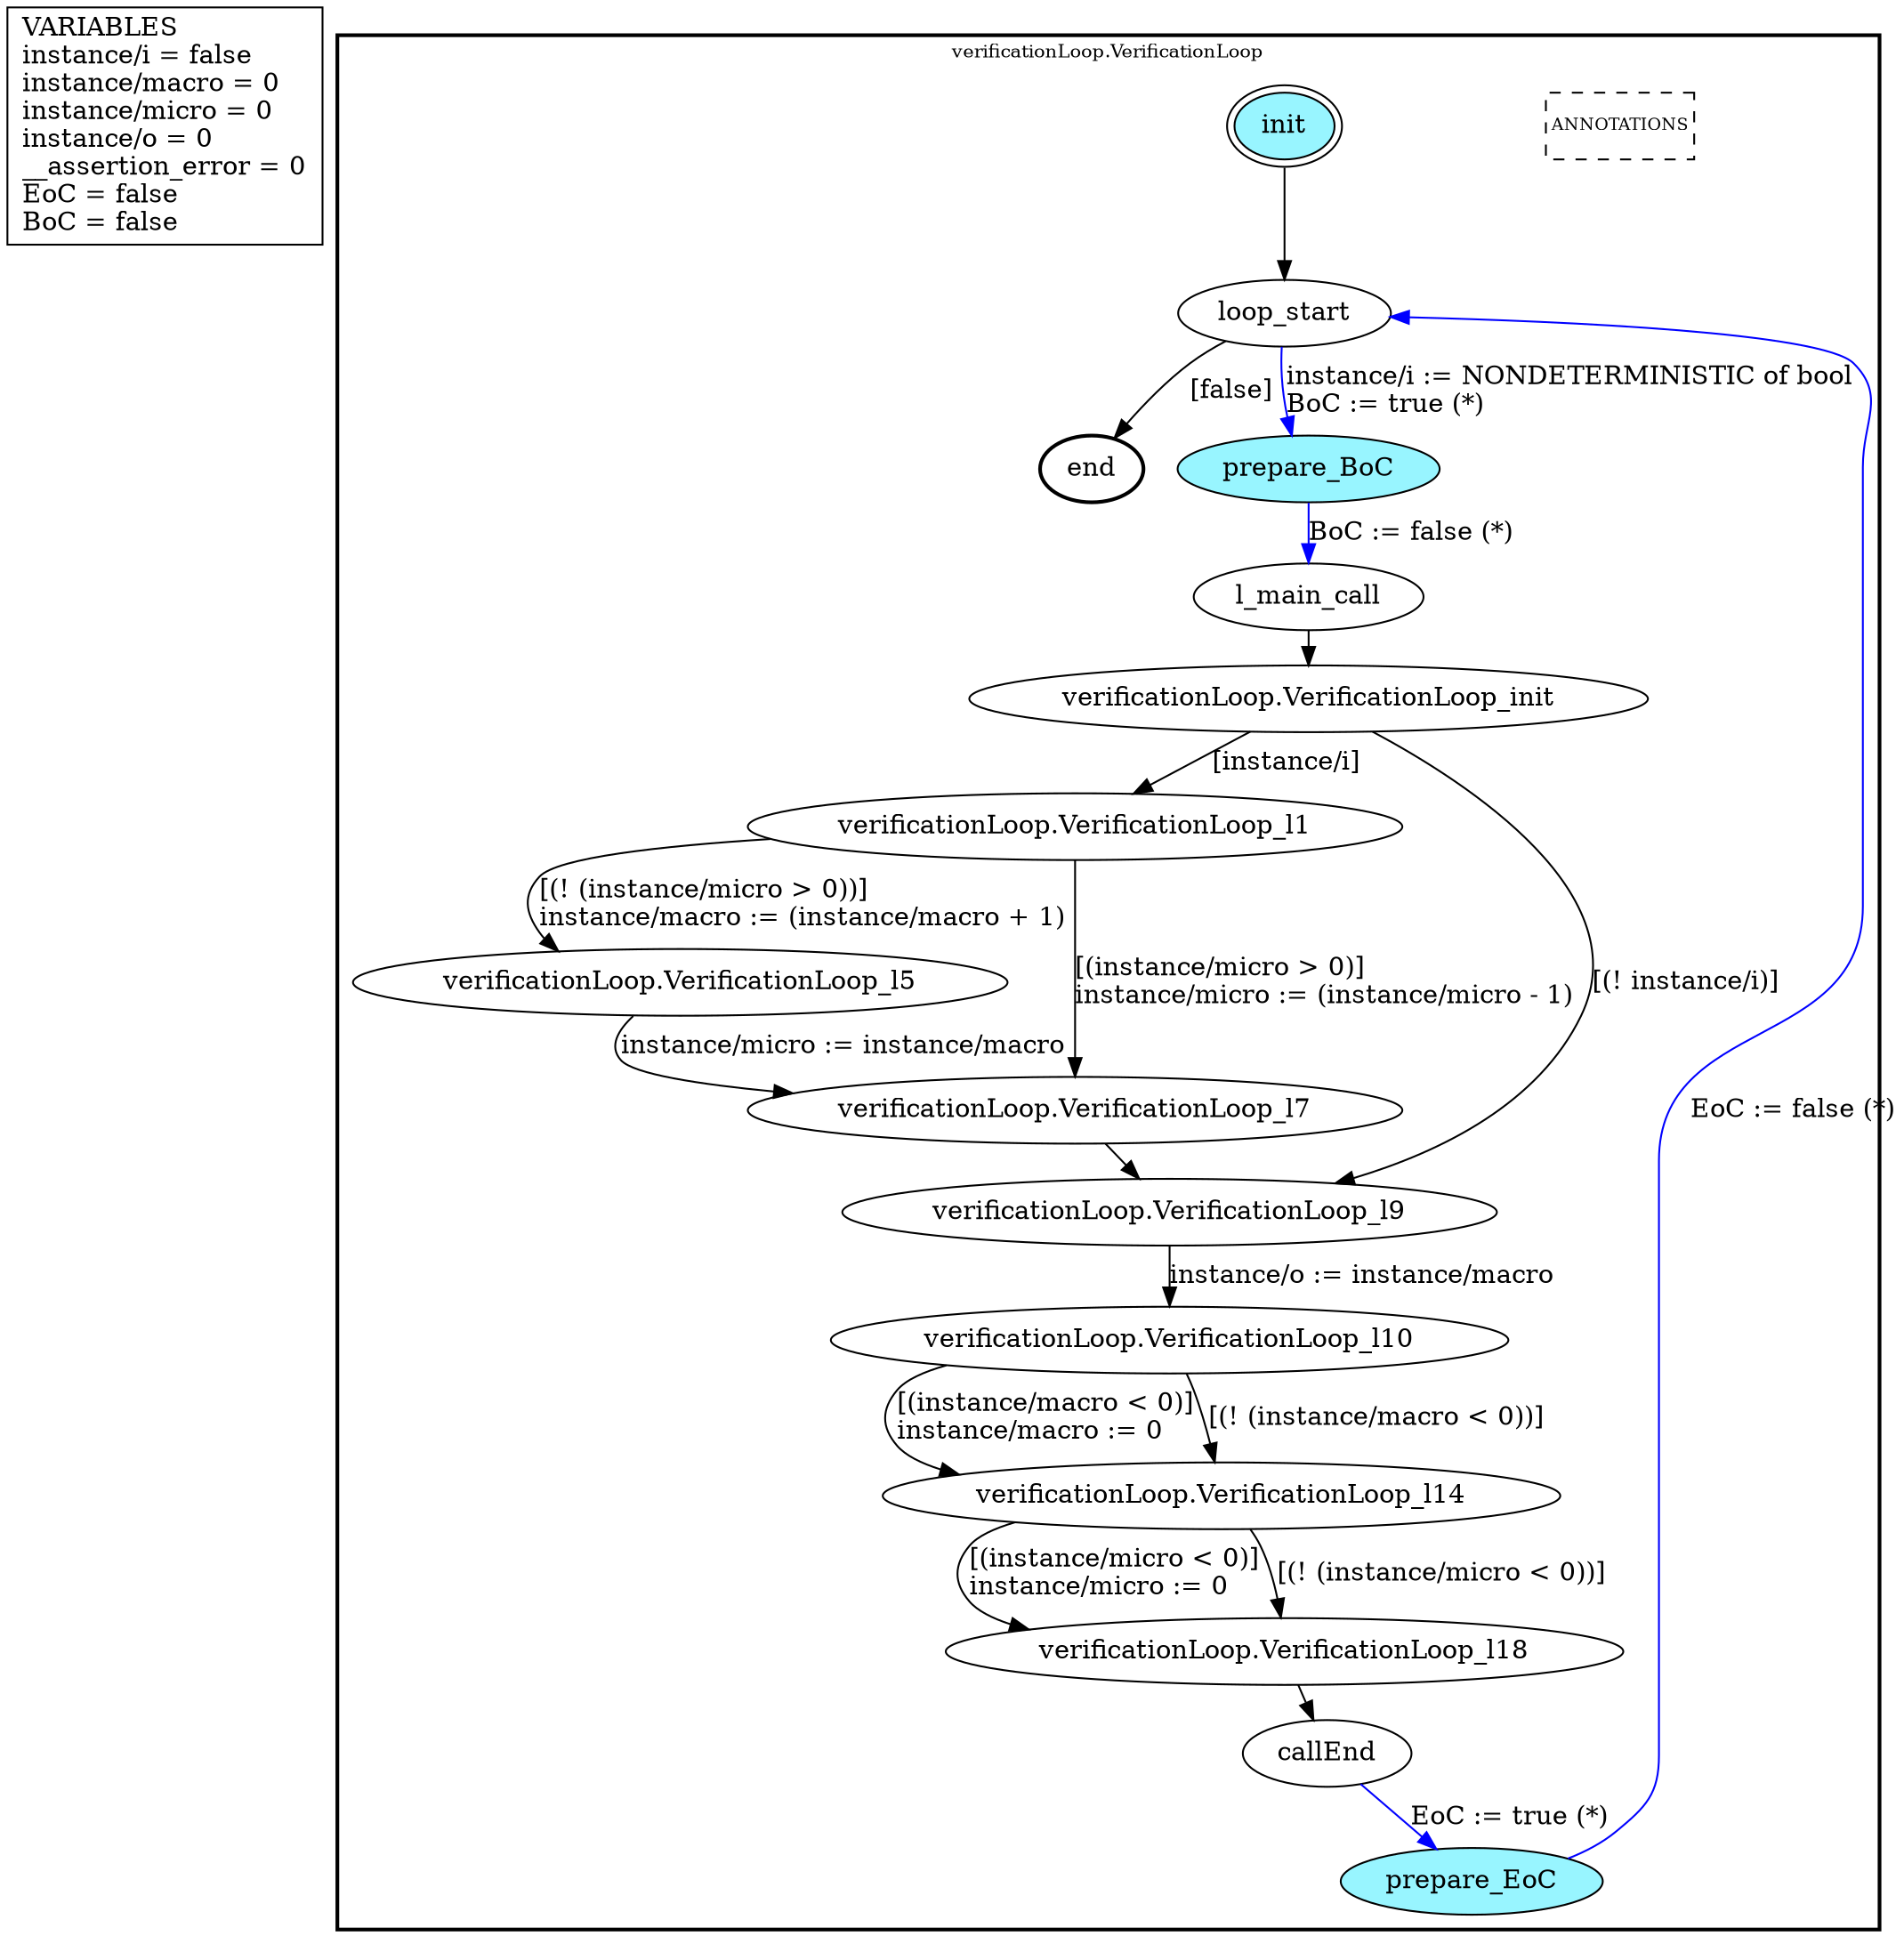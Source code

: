 digraph G {
	vars_declaration_pseudonode_network [
		label="VARIABLES\linstance/i = false\linstance/macro = 0\linstance/micro = 0\linstance/o = 0\l__assertion_error = 0\lEoC = false\lBoC = false\l",
		fillcolor="lightgray", shape="rectangle"];
	subgraph clusterverificationLoop_VerificationLoop {
		node [style="filled"];
		style=bold;
		color="black";
		fontsize=10;
		ranksep=0.4;
		
		label="verificationLoop.VerificationLoop";
		
		annotations_pseudonode_verificationLoop_VerificationLoop [
			label="ANNOTATIONS",
			fontsize=9, margin="0.04,0.04", fillcolor="white", shape="rectangle", style="dashed"];
		
		init_verificationLoop_VerificationLoop [label="init", color="black", fillcolor="cadetblue1", peripheries=2, shape="ellipse"];
		end_verificationLoop_VerificationLoop [label="end", color="black", fillcolor="cadetblue1", style=bold, shape="ellipse"];
		loop_start_verificationLoop_VerificationLoop [label="loop_start", color="black", fillcolor="white", shape="ellipse"];
		prepare_BoC_verificationLoop_VerificationLoop [label="prepare_BoC", color="black", fillcolor="cadetblue1", shape="ellipse"];
		l_main_call_verificationLoop_VerificationLoop [label="l_main_call", color="black", fillcolor="white", shape="ellipse"];
		callEnd_verificationLoop_VerificationLoop [label="callEnd", color="black", fillcolor="white", shape="ellipse"];
		prepare_EoC_verificationLoop_VerificationLoop [label="prepare_EoC", color="black", fillcolor="cadetblue1", shape="ellipse"];
		verificationLoop_VerificationLoop_init_verificationLoop_VerificationLoop [label="verificationLoop.VerificationLoop_init", color="black", fillcolor="white", shape="ellipse"];
		verificationLoop_VerificationLoop_l1_verificationLoop_VerificationLoop [label="verificationLoop.VerificationLoop_l1", color="black", fillcolor="white", shape="ellipse"];
		verificationLoop_VerificationLoop_l5_verificationLoop_VerificationLoop [label="verificationLoop.VerificationLoop_l5", color="black", fillcolor="white", shape="ellipse"];
		verificationLoop_VerificationLoop_l7_verificationLoop_VerificationLoop [label="verificationLoop.VerificationLoop_l7", color="black", fillcolor="white", shape="ellipse"];
		verificationLoop_VerificationLoop_l9_verificationLoop_VerificationLoop [label="verificationLoop.VerificationLoop_l9", color="black", fillcolor="white", shape="ellipse"];
		verificationLoop_VerificationLoop_l10_verificationLoop_VerificationLoop [label="verificationLoop.VerificationLoop_l10", color="black", fillcolor="white", shape="ellipse"];
		verificationLoop_VerificationLoop_l14_verificationLoop_VerificationLoop [label="verificationLoop.VerificationLoop_l14", color="black", fillcolor="white", shape="ellipse"];
		verificationLoop_VerificationLoop_l18_verificationLoop_VerificationLoop [label="verificationLoop.VerificationLoop_l18", color="black", fillcolor="white", shape="ellipse"];
		init_verificationLoop_VerificationLoop -> loop_start_verificationLoop_VerificationLoop [color="black", label=""];
		loop_start_verificationLoop_VerificationLoop -> prepare_BoC_verificationLoop_VerificationLoop [color="blue", label="instance/i := NONDETERMINISTIC of bool\lBoC := true (*)\l"];
		prepare_BoC_verificationLoop_VerificationLoop -> l_main_call_verificationLoop_VerificationLoop [color="blue", label="BoC := false (*)"];
		callEnd_verificationLoop_VerificationLoop -> prepare_EoC_verificationLoop_VerificationLoop [color="blue", label="EoC := true (*)"];
		prepare_EoC_verificationLoop_VerificationLoop -> loop_start_verificationLoop_VerificationLoop [color="blue", label="EoC := false (*)"];
		loop_start_verificationLoop_VerificationLoop -> end_verificationLoop_VerificationLoop [color="black", label="[false]"];
		verificationLoop_VerificationLoop_init_verificationLoop_VerificationLoop -> verificationLoop_VerificationLoop_l1_verificationLoop_VerificationLoop [color="black", label="[instance/i]"];
		verificationLoop_VerificationLoop_l1_verificationLoop_VerificationLoop -> verificationLoop_VerificationLoop_l7_verificationLoop_VerificationLoop [color="black", label="[(instance/micro > 0)]\linstance/micro := (instance/micro - 1)\l"];
		verificationLoop_VerificationLoop_l1_verificationLoop_VerificationLoop -> verificationLoop_VerificationLoop_l5_verificationLoop_VerificationLoop [color="black", label="[(! (instance/micro > 0))]\linstance/macro := (instance/macro + 1)\l"];
		verificationLoop_VerificationLoop_l5_verificationLoop_VerificationLoop -> verificationLoop_VerificationLoop_l7_verificationLoop_VerificationLoop [color="black", label="instance/micro := instance/macro"];
		verificationLoop_VerificationLoop_init_verificationLoop_VerificationLoop -> verificationLoop_VerificationLoop_l9_verificationLoop_VerificationLoop [color="black", label="[(! instance/i)]"];
		verificationLoop_VerificationLoop_l7_verificationLoop_VerificationLoop -> verificationLoop_VerificationLoop_l9_verificationLoop_VerificationLoop [color="black", label=""];
		verificationLoop_VerificationLoop_l9_verificationLoop_VerificationLoop -> verificationLoop_VerificationLoop_l10_verificationLoop_VerificationLoop [color="black", label="instance/o := instance/macro"];
		verificationLoop_VerificationLoop_l10_verificationLoop_VerificationLoop -> verificationLoop_VerificationLoop_l14_verificationLoop_VerificationLoop [color="black", label="[(instance/macro < 0)]\linstance/macro := 0\l"];
		verificationLoop_VerificationLoop_l10_verificationLoop_VerificationLoop -> verificationLoop_VerificationLoop_l14_verificationLoop_VerificationLoop [color="black", label="[(! (instance/macro < 0))]"];
		verificationLoop_VerificationLoop_l14_verificationLoop_VerificationLoop -> verificationLoop_VerificationLoop_l18_verificationLoop_VerificationLoop [color="black", label="[(instance/micro < 0)]\linstance/micro := 0\l"];
		verificationLoop_VerificationLoop_l14_verificationLoop_VerificationLoop -> verificationLoop_VerificationLoop_l18_verificationLoop_VerificationLoop [color="black", label="[(! (instance/micro < 0))]"];
		l_main_call_verificationLoop_VerificationLoop -> verificationLoop_VerificationLoop_init_verificationLoop_VerificationLoop [color="black", label=""];
		verificationLoop_VerificationLoop_l18_verificationLoop_VerificationLoop -> callEnd_verificationLoop_VerificationLoop [color="black", label=""];
	}
}

